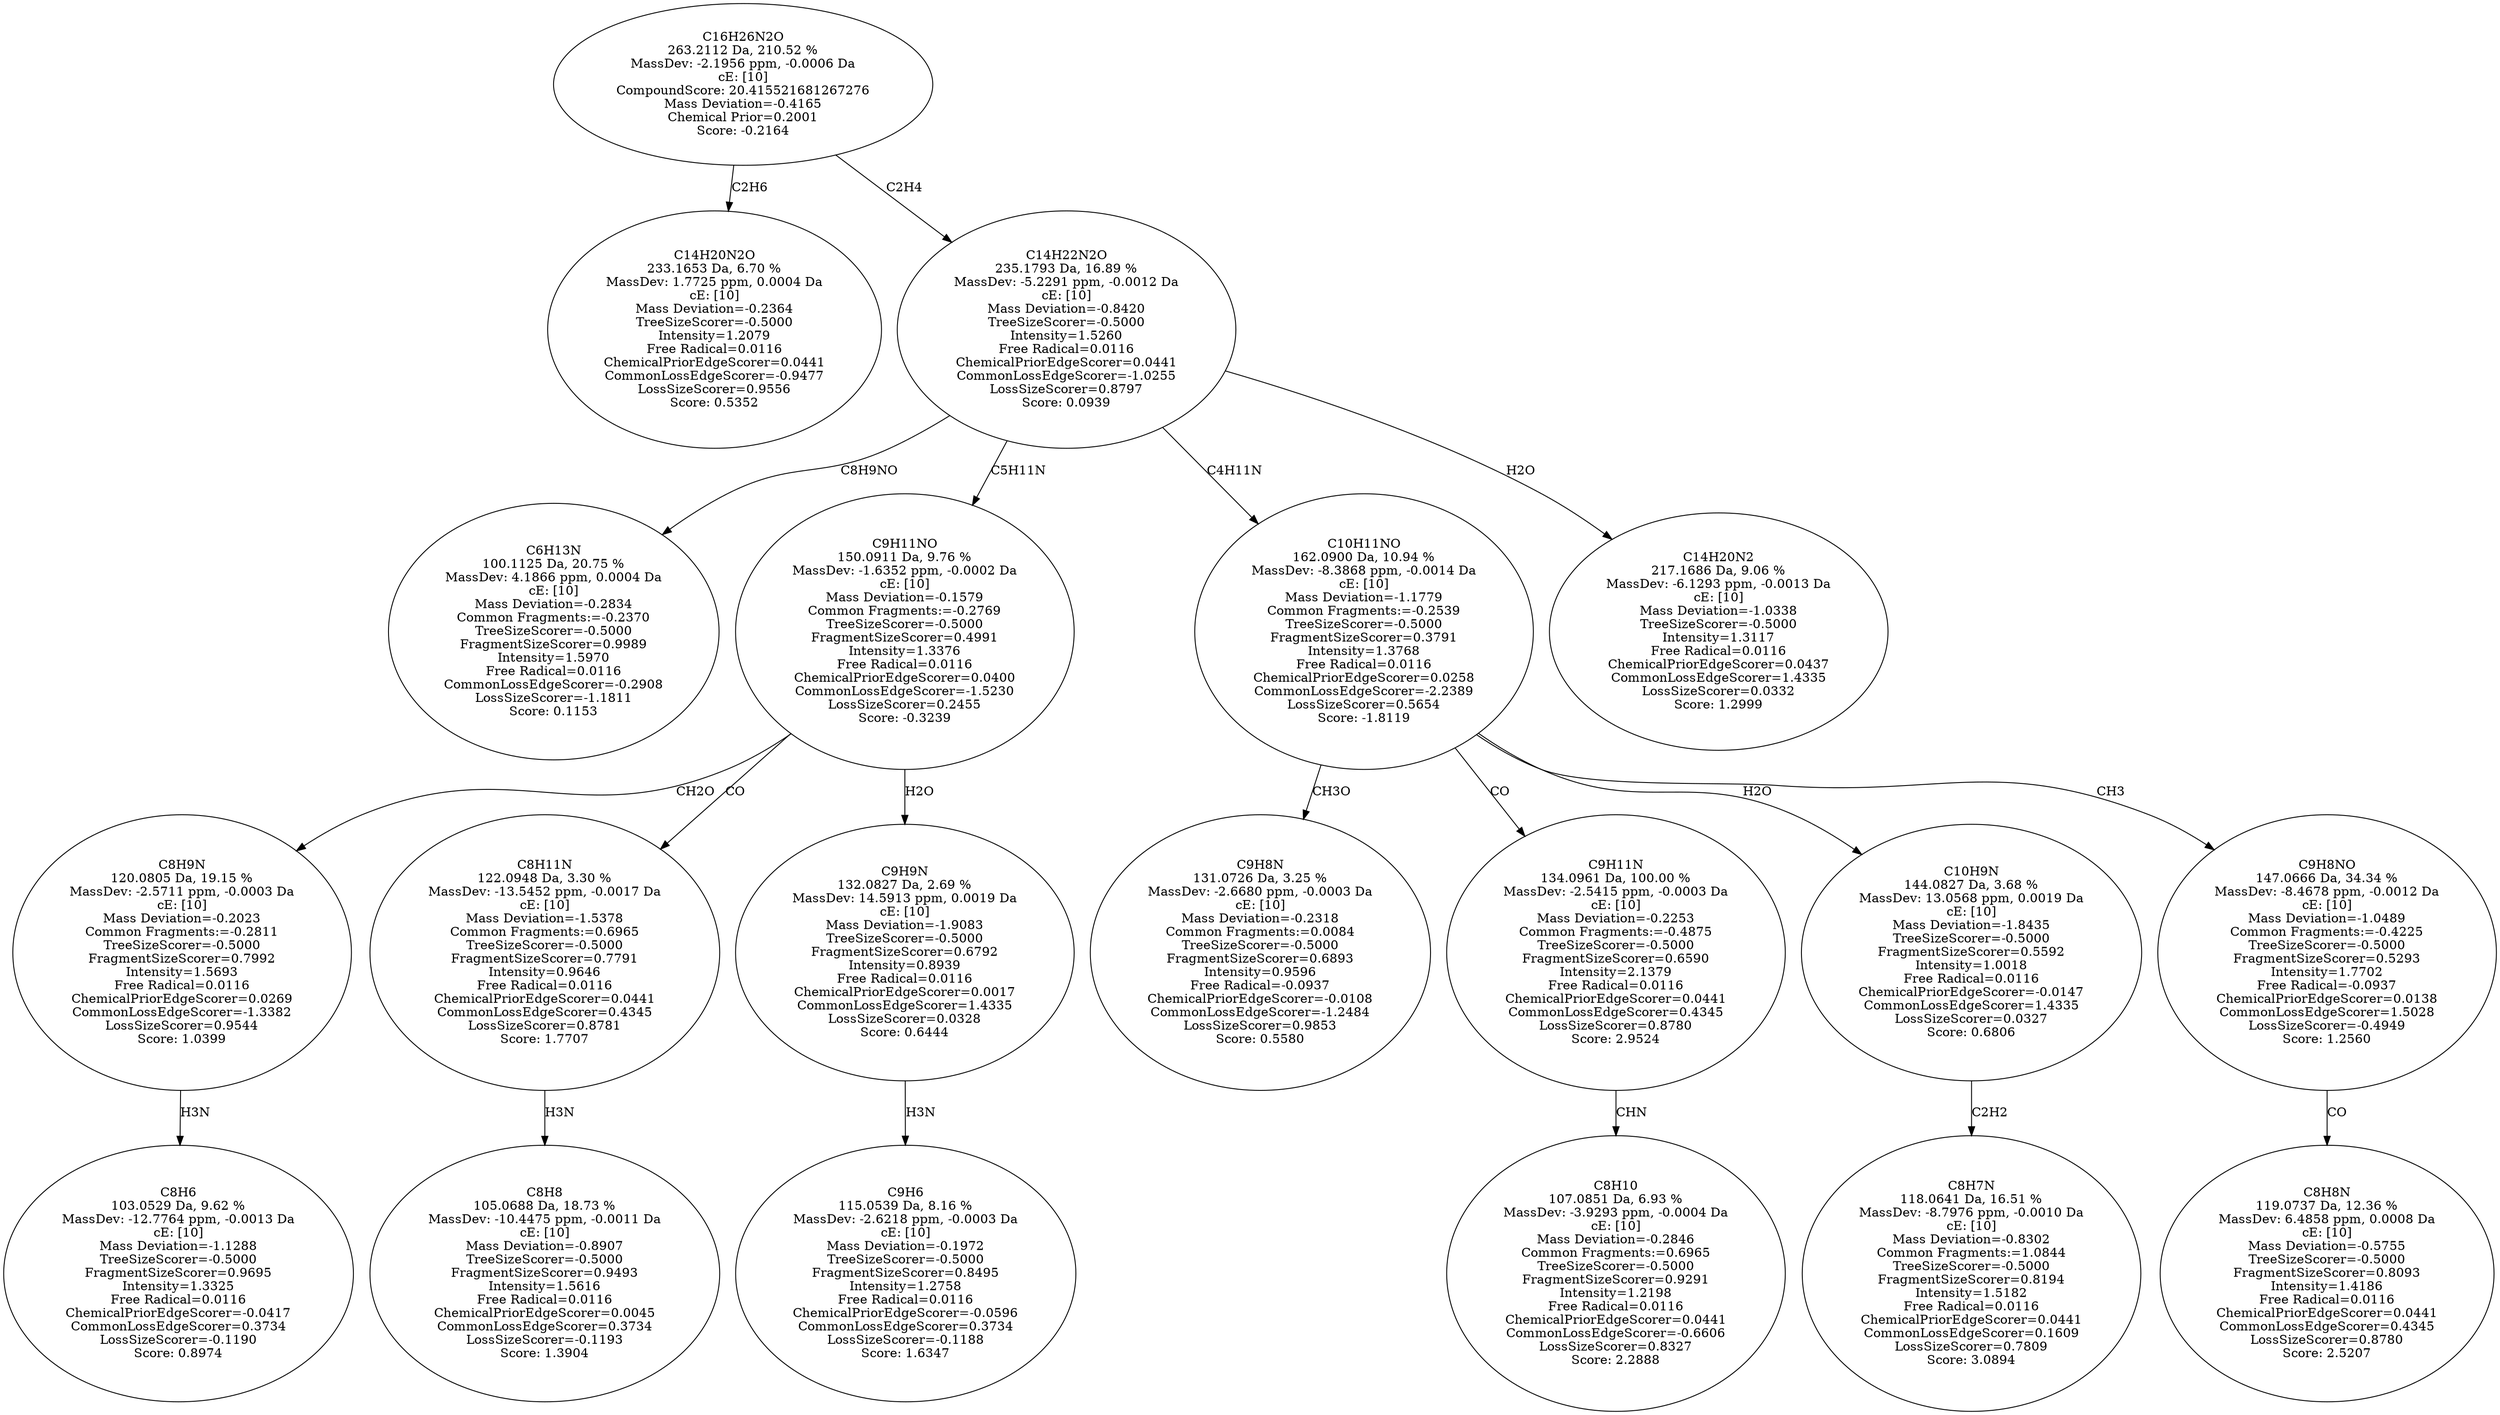 strict digraph {
v1 [label="C14H20N2O\n233.1653 Da, 6.70 %\nMassDev: 1.7725 ppm, 0.0004 Da\ncE: [10]\nMass Deviation=-0.2364\nTreeSizeScorer=-0.5000\nIntensity=1.2079\nFree Radical=0.0116\nChemicalPriorEdgeScorer=0.0441\nCommonLossEdgeScorer=-0.9477\nLossSizeScorer=0.9556\nScore: 0.5352"];
v2 [label="C6H13N\n100.1125 Da, 20.75 %\nMassDev: 4.1866 ppm, 0.0004 Da\ncE: [10]\nMass Deviation=-0.2834\nCommon Fragments:=-0.2370\nTreeSizeScorer=-0.5000\nFragmentSizeScorer=0.9989\nIntensity=1.5970\nFree Radical=0.0116\nCommonLossEdgeScorer=-0.2908\nLossSizeScorer=-1.1811\nScore: 0.1153"];
v3 [label="C8H6\n103.0529 Da, 9.62 %\nMassDev: -12.7764 ppm, -0.0013 Da\ncE: [10]\nMass Deviation=-1.1288\nTreeSizeScorer=-0.5000\nFragmentSizeScorer=0.9695\nIntensity=1.3325\nFree Radical=0.0116\nChemicalPriorEdgeScorer=-0.0417\nCommonLossEdgeScorer=0.3734\nLossSizeScorer=-0.1190\nScore: 0.8974"];
v4 [label="C8H9N\n120.0805 Da, 19.15 %\nMassDev: -2.5711 ppm, -0.0003 Da\ncE: [10]\nMass Deviation=-0.2023\nCommon Fragments:=-0.2811\nTreeSizeScorer=-0.5000\nFragmentSizeScorer=0.7992\nIntensity=1.5693\nFree Radical=0.0116\nChemicalPriorEdgeScorer=0.0269\nCommonLossEdgeScorer=-1.3382\nLossSizeScorer=0.9544\nScore: 1.0399"];
v5 [label="C8H8\n105.0688 Da, 18.73 %\nMassDev: -10.4475 ppm, -0.0011 Da\ncE: [10]\nMass Deviation=-0.8907\nTreeSizeScorer=-0.5000\nFragmentSizeScorer=0.9493\nIntensity=1.5616\nFree Radical=0.0116\nChemicalPriorEdgeScorer=0.0045\nCommonLossEdgeScorer=0.3734\nLossSizeScorer=-0.1193\nScore: 1.3904"];
v6 [label="C8H11N\n122.0948 Da, 3.30 %\nMassDev: -13.5452 ppm, -0.0017 Da\ncE: [10]\nMass Deviation=-1.5378\nCommon Fragments:=0.6965\nTreeSizeScorer=-0.5000\nFragmentSizeScorer=0.7791\nIntensity=0.9646\nFree Radical=0.0116\nChemicalPriorEdgeScorer=0.0441\nCommonLossEdgeScorer=0.4345\nLossSizeScorer=0.8781\nScore: 1.7707"];
v7 [label="C9H6\n115.0539 Da, 8.16 %\nMassDev: -2.6218 ppm, -0.0003 Da\ncE: [10]\nMass Deviation=-0.1972\nTreeSizeScorer=-0.5000\nFragmentSizeScorer=0.8495\nIntensity=1.2758\nFree Radical=0.0116\nChemicalPriorEdgeScorer=-0.0596\nCommonLossEdgeScorer=0.3734\nLossSizeScorer=-0.1188\nScore: 1.6347"];
v8 [label="C9H9N\n132.0827 Da, 2.69 %\nMassDev: 14.5913 ppm, 0.0019 Da\ncE: [10]\nMass Deviation=-1.9083\nTreeSizeScorer=-0.5000\nFragmentSizeScorer=0.6792\nIntensity=0.8939\nFree Radical=0.0116\nChemicalPriorEdgeScorer=0.0017\nCommonLossEdgeScorer=1.4335\nLossSizeScorer=0.0328\nScore: 0.6444"];
v9 [label="C9H11NO\n150.0911 Da, 9.76 %\nMassDev: -1.6352 ppm, -0.0002 Da\ncE: [10]\nMass Deviation=-0.1579\nCommon Fragments:=-0.2769\nTreeSizeScorer=-0.5000\nFragmentSizeScorer=0.4991\nIntensity=1.3376\nFree Radical=0.0116\nChemicalPriorEdgeScorer=0.0400\nCommonLossEdgeScorer=-1.5230\nLossSizeScorer=0.2455\nScore: -0.3239"];
v10 [label="C9H8N\n131.0726 Da, 3.25 %\nMassDev: -2.6680 ppm, -0.0003 Da\ncE: [10]\nMass Deviation=-0.2318\nCommon Fragments:=0.0084\nTreeSizeScorer=-0.5000\nFragmentSizeScorer=0.6893\nIntensity=0.9596\nFree Radical=-0.0937\nChemicalPriorEdgeScorer=-0.0108\nCommonLossEdgeScorer=-1.2484\nLossSizeScorer=0.9853\nScore: 0.5580"];
v11 [label="C8H10\n107.0851 Da, 6.93 %\nMassDev: -3.9293 ppm, -0.0004 Da\ncE: [10]\nMass Deviation=-0.2846\nCommon Fragments:=0.6965\nTreeSizeScorer=-0.5000\nFragmentSizeScorer=0.9291\nIntensity=1.2198\nFree Radical=0.0116\nChemicalPriorEdgeScorer=0.0441\nCommonLossEdgeScorer=-0.6606\nLossSizeScorer=0.8327\nScore: 2.2888"];
v12 [label="C9H11N\n134.0961 Da, 100.00 %\nMassDev: -2.5415 ppm, -0.0003 Da\ncE: [10]\nMass Deviation=-0.2253\nCommon Fragments:=-0.4875\nTreeSizeScorer=-0.5000\nFragmentSizeScorer=0.6590\nIntensity=2.1379\nFree Radical=0.0116\nChemicalPriorEdgeScorer=0.0441\nCommonLossEdgeScorer=0.4345\nLossSizeScorer=0.8780\nScore: 2.9524"];
v13 [label="C8H7N\n118.0641 Da, 16.51 %\nMassDev: -8.7976 ppm, -0.0010 Da\ncE: [10]\nMass Deviation=-0.8302\nCommon Fragments:=1.0844\nTreeSizeScorer=-0.5000\nFragmentSizeScorer=0.8194\nIntensity=1.5182\nFree Radical=0.0116\nChemicalPriorEdgeScorer=0.0441\nCommonLossEdgeScorer=0.1609\nLossSizeScorer=0.7809\nScore: 3.0894"];
v14 [label="C10H9N\n144.0827 Da, 3.68 %\nMassDev: 13.0568 ppm, 0.0019 Da\ncE: [10]\nMass Deviation=-1.8435\nTreeSizeScorer=-0.5000\nFragmentSizeScorer=0.5592\nIntensity=1.0018\nFree Radical=0.0116\nChemicalPriorEdgeScorer=-0.0147\nCommonLossEdgeScorer=1.4335\nLossSizeScorer=0.0327\nScore: 0.6806"];
v15 [label="C8H8N\n119.0737 Da, 12.36 %\nMassDev: 6.4858 ppm, 0.0008 Da\ncE: [10]\nMass Deviation=-0.5755\nTreeSizeScorer=-0.5000\nFragmentSizeScorer=0.8093\nIntensity=1.4186\nFree Radical=0.0116\nChemicalPriorEdgeScorer=0.0441\nCommonLossEdgeScorer=0.4345\nLossSizeScorer=0.8780\nScore: 2.5207"];
v16 [label="C9H8NO\n147.0666 Da, 34.34 %\nMassDev: -8.4678 ppm, -0.0012 Da\ncE: [10]\nMass Deviation=-1.0489\nCommon Fragments:=-0.4225\nTreeSizeScorer=-0.5000\nFragmentSizeScorer=0.5293\nIntensity=1.7702\nFree Radical=-0.0937\nChemicalPriorEdgeScorer=0.0138\nCommonLossEdgeScorer=1.5028\nLossSizeScorer=-0.4949\nScore: 1.2560"];
v17 [label="C10H11NO\n162.0900 Da, 10.94 %\nMassDev: -8.3868 ppm, -0.0014 Da\ncE: [10]\nMass Deviation=-1.1779\nCommon Fragments:=-0.2539\nTreeSizeScorer=-0.5000\nFragmentSizeScorer=0.3791\nIntensity=1.3768\nFree Radical=0.0116\nChemicalPriorEdgeScorer=0.0258\nCommonLossEdgeScorer=-2.2389\nLossSizeScorer=0.5654\nScore: -1.8119"];
v18 [label="C14H20N2\n217.1686 Da, 9.06 %\nMassDev: -6.1293 ppm, -0.0013 Da\ncE: [10]\nMass Deviation=-1.0338\nTreeSizeScorer=-0.5000\nIntensity=1.3117\nFree Radical=0.0116\nChemicalPriorEdgeScorer=0.0437\nCommonLossEdgeScorer=1.4335\nLossSizeScorer=0.0332\nScore: 1.2999"];
v19 [label="C14H22N2O\n235.1793 Da, 16.89 %\nMassDev: -5.2291 ppm, -0.0012 Da\ncE: [10]\nMass Deviation=-0.8420\nTreeSizeScorer=-0.5000\nIntensity=1.5260\nFree Radical=0.0116\nChemicalPriorEdgeScorer=0.0441\nCommonLossEdgeScorer=-1.0255\nLossSizeScorer=0.8797\nScore: 0.0939"];
v20 [label="C16H26N2O\n263.2112 Da, 210.52 %\nMassDev: -2.1956 ppm, -0.0006 Da\ncE: [10]\nCompoundScore: 20.415521681267276\nMass Deviation=-0.4165\nChemical Prior=0.2001\nScore: -0.2164"];
v20 -> v1 [label="C2H6"];
v19 -> v2 [label="C8H9NO"];
v4 -> v3 [label="H3N"];
v9 -> v4 [label="CH2O"];
v6 -> v5 [label="H3N"];
v9 -> v6 [label="CO"];
v8 -> v7 [label="H3N"];
v9 -> v8 [label="H2O"];
v19 -> v9 [label="C5H11N"];
v17 -> v10 [label="CH3O"];
v12 -> v11 [label="CHN"];
v17 -> v12 [label="CO"];
v14 -> v13 [label="C2H2"];
v17 -> v14 [label="H2O"];
v16 -> v15 [label="CO"];
v17 -> v16 [label="CH3"];
v19 -> v17 [label="C4H11N"];
v19 -> v18 [label="H2O"];
v20 -> v19 [label="C2H4"];
}